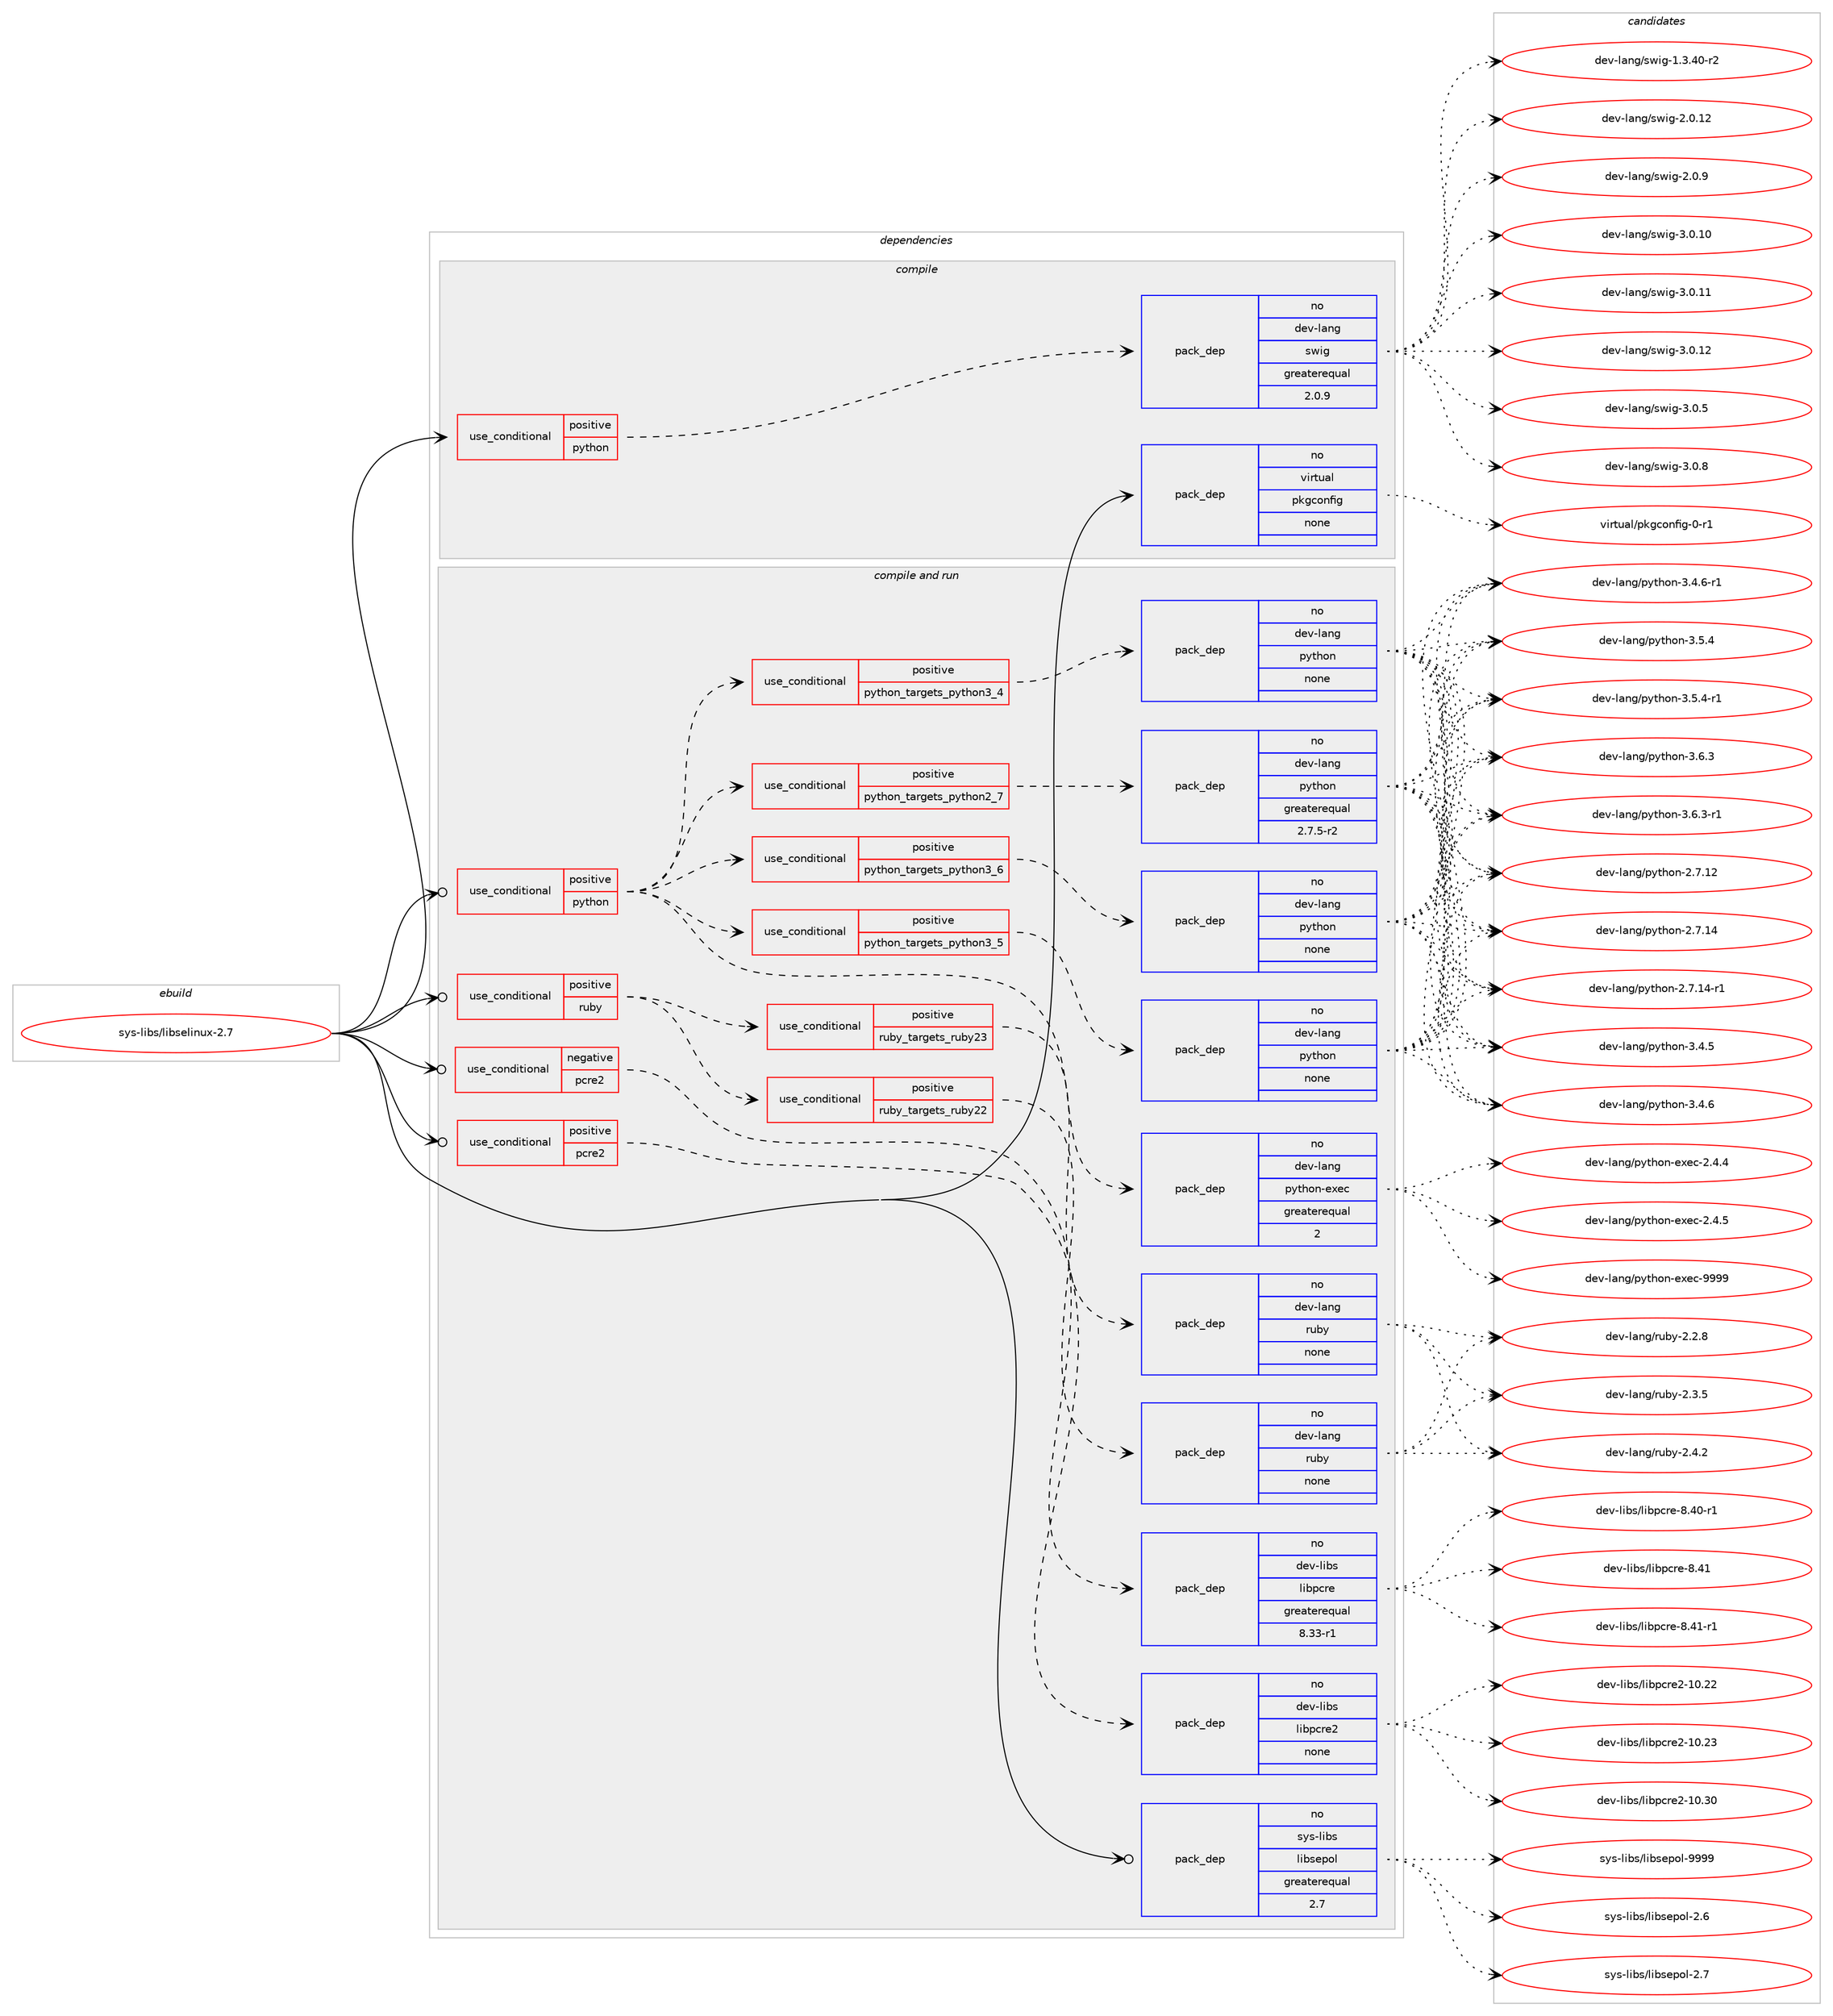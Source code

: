 digraph prolog {

# *************
# Graph options
# *************

newrank=true;
concentrate=true;
compound=true;
graph [rankdir=LR,fontname=Helvetica,fontsize=10,ranksep=1.5];#, ranksep=2.5, nodesep=0.2];
edge  [arrowhead=vee];
node  [fontname=Helvetica,fontsize=10];

# **********
# The ebuild
# **********

subgraph cluster_leftcol {
color=gray;
rank=same;
label=<<i>ebuild</i>>;
id [label="sys-libs/libselinux-2.7", color=red, width=4, href="../sys-libs/libselinux-2.7.svg"];
}

# ****************
# The dependencies
# ****************

subgraph cluster_midcol {
color=gray;
label=<<i>dependencies</i>>;
subgraph cluster_compile {
fillcolor="#eeeeee";
style=filled;
label=<<i>compile</i>>;
subgraph cond886 {
dependency7302 [label=<<TABLE BORDER="0" CELLBORDER="1" CELLSPACING="0" CELLPADDING="4"><TR><TD ROWSPAN="3" CELLPADDING="10">use_conditional</TD></TR><TR><TD>positive</TD></TR><TR><TD>python</TD></TR></TABLE>>, shape=none, color=red];
subgraph pack6376 {
dependency7303 [label=<<TABLE BORDER="0" CELLBORDER="1" CELLSPACING="0" CELLPADDING="4" WIDTH="220"><TR><TD ROWSPAN="6" CELLPADDING="30">pack_dep</TD></TR><TR><TD WIDTH="110">no</TD></TR><TR><TD>dev-lang</TD></TR><TR><TD>swig</TD></TR><TR><TD>greaterequal</TD></TR><TR><TD>2.0.9</TD></TR></TABLE>>, shape=none, color=blue];
}
dependency7302:e -> dependency7303:w [weight=20,style="dashed",arrowhead="vee"];
}
id:e -> dependency7302:w [weight=20,style="solid",arrowhead="vee"];
subgraph pack6377 {
dependency7304 [label=<<TABLE BORDER="0" CELLBORDER="1" CELLSPACING="0" CELLPADDING="4" WIDTH="220"><TR><TD ROWSPAN="6" CELLPADDING="30">pack_dep</TD></TR><TR><TD WIDTH="110">no</TD></TR><TR><TD>virtual</TD></TR><TR><TD>pkgconfig</TD></TR><TR><TD>none</TD></TR><TR><TD></TD></TR></TABLE>>, shape=none, color=blue];
}
id:e -> dependency7304:w [weight=20,style="solid",arrowhead="vee"];
}
subgraph cluster_compileandrun {
fillcolor="#eeeeee";
style=filled;
label=<<i>compile and run</i>>;
subgraph cond887 {
dependency7305 [label=<<TABLE BORDER="0" CELLBORDER="1" CELLSPACING="0" CELLPADDING="4"><TR><TD ROWSPAN="3" CELLPADDING="10">use_conditional</TD></TR><TR><TD>negative</TD></TR><TR><TD>pcre2</TD></TR></TABLE>>, shape=none, color=red];
subgraph pack6378 {
dependency7306 [label=<<TABLE BORDER="0" CELLBORDER="1" CELLSPACING="0" CELLPADDING="4" WIDTH="220"><TR><TD ROWSPAN="6" CELLPADDING="30">pack_dep</TD></TR><TR><TD WIDTH="110">no</TD></TR><TR><TD>dev-libs</TD></TR><TR><TD>libpcre</TD></TR><TR><TD>greaterequal</TD></TR><TR><TD>8.33-r1</TD></TR></TABLE>>, shape=none, color=blue];
}
dependency7305:e -> dependency7306:w [weight=20,style="dashed",arrowhead="vee"];
}
id:e -> dependency7305:w [weight=20,style="solid",arrowhead="odotvee"];
subgraph cond888 {
dependency7307 [label=<<TABLE BORDER="0" CELLBORDER="1" CELLSPACING="0" CELLPADDING="4"><TR><TD ROWSPAN="3" CELLPADDING="10">use_conditional</TD></TR><TR><TD>positive</TD></TR><TR><TD>pcre2</TD></TR></TABLE>>, shape=none, color=red];
subgraph pack6379 {
dependency7308 [label=<<TABLE BORDER="0" CELLBORDER="1" CELLSPACING="0" CELLPADDING="4" WIDTH="220"><TR><TD ROWSPAN="6" CELLPADDING="30">pack_dep</TD></TR><TR><TD WIDTH="110">no</TD></TR><TR><TD>dev-libs</TD></TR><TR><TD>libpcre2</TD></TR><TR><TD>none</TD></TR><TR><TD></TD></TR></TABLE>>, shape=none, color=blue];
}
dependency7307:e -> dependency7308:w [weight=20,style="dashed",arrowhead="vee"];
}
id:e -> dependency7307:w [weight=20,style="solid",arrowhead="odotvee"];
subgraph cond889 {
dependency7309 [label=<<TABLE BORDER="0" CELLBORDER="1" CELLSPACING="0" CELLPADDING="4"><TR><TD ROWSPAN="3" CELLPADDING="10">use_conditional</TD></TR><TR><TD>positive</TD></TR><TR><TD>python</TD></TR></TABLE>>, shape=none, color=red];
subgraph cond890 {
dependency7310 [label=<<TABLE BORDER="0" CELLBORDER="1" CELLSPACING="0" CELLPADDING="4"><TR><TD ROWSPAN="3" CELLPADDING="10">use_conditional</TD></TR><TR><TD>positive</TD></TR><TR><TD>python_targets_python2_7</TD></TR></TABLE>>, shape=none, color=red];
subgraph pack6380 {
dependency7311 [label=<<TABLE BORDER="0" CELLBORDER="1" CELLSPACING="0" CELLPADDING="4" WIDTH="220"><TR><TD ROWSPAN="6" CELLPADDING="30">pack_dep</TD></TR><TR><TD WIDTH="110">no</TD></TR><TR><TD>dev-lang</TD></TR><TR><TD>python</TD></TR><TR><TD>greaterequal</TD></TR><TR><TD>2.7.5-r2</TD></TR></TABLE>>, shape=none, color=blue];
}
dependency7310:e -> dependency7311:w [weight=20,style="dashed",arrowhead="vee"];
}
dependency7309:e -> dependency7310:w [weight=20,style="dashed",arrowhead="vee"];
subgraph cond891 {
dependency7312 [label=<<TABLE BORDER="0" CELLBORDER="1" CELLSPACING="0" CELLPADDING="4"><TR><TD ROWSPAN="3" CELLPADDING="10">use_conditional</TD></TR><TR><TD>positive</TD></TR><TR><TD>python_targets_python3_4</TD></TR></TABLE>>, shape=none, color=red];
subgraph pack6381 {
dependency7313 [label=<<TABLE BORDER="0" CELLBORDER="1" CELLSPACING="0" CELLPADDING="4" WIDTH="220"><TR><TD ROWSPAN="6" CELLPADDING="30">pack_dep</TD></TR><TR><TD WIDTH="110">no</TD></TR><TR><TD>dev-lang</TD></TR><TR><TD>python</TD></TR><TR><TD>none</TD></TR><TR><TD></TD></TR></TABLE>>, shape=none, color=blue];
}
dependency7312:e -> dependency7313:w [weight=20,style="dashed",arrowhead="vee"];
}
dependency7309:e -> dependency7312:w [weight=20,style="dashed",arrowhead="vee"];
subgraph cond892 {
dependency7314 [label=<<TABLE BORDER="0" CELLBORDER="1" CELLSPACING="0" CELLPADDING="4"><TR><TD ROWSPAN="3" CELLPADDING="10">use_conditional</TD></TR><TR><TD>positive</TD></TR><TR><TD>python_targets_python3_5</TD></TR></TABLE>>, shape=none, color=red];
subgraph pack6382 {
dependency7315 [label=<<TABLE BORDER="0" CELLBORDER="1" CELLSPACING="0" CELLPADDING="4" WIDTH="220"><TR><TD ROWSPAN="6" CELLPADDING="30">pack_dep</TD></TR><TR><TD WIDTH="110">no</TD></TR><TR><TD>dev-lang</TD></TR><TR><TD>python</TD></TR><TR><TD>none</TD></TR><TR><TD></TD></TR></TABLE>>, shape=none, color=blue];
}
dependency7314:e -> dependency7315:w [weight=20,style="dashed",arrowhead="vee"];
}
dependency7309:e -> dependency7314:w [weight=20,style="dashed",arrowhead="vee"];
subgraph cond893 {
dependency7316 [label=<<TABLE BORDER="0" CELLBORDER="1" CELLSPACING="0" CELLPADDING="4"><TR><TD ROWSPAN="3" CELLPADDING="10">use_conditional</TD></TR><TR><TD>positive</TD></TR><TR><TD>python_targets_python3_6</TD></TR></TABLE>>, shape=none, color=red];
subgraph pack6383 {
dependency7317 [label=<<TABLE BORDER="0" CELLBORDER="1" CELLSPACING="0" CELLPADDING="4" WIDTH="220"><TR><TD ROWSPAN="6" CELLPADDING="30">pack_dep</TD></TR><TR><TD WIDTH="110">no</TD></TR><TR><TD>dev-lang</TD></TR><TR><TD>python</TD></TR><TR><TD>none</TD></TR><TR><TD></TD></TR></TABLE>>, shape=none, color=blue];
}
dependency7316:e -> dependency7317:w [weight=20,style="dashed",arrowhead="vee"];
}
dependency7309:e -> dependency7316:w [weight=20,style="dashed",arrowhead="vee"];
subgraph pack6384 {
dependency7318 [label=<<TABLE BORDER="0" CELLBORDER="1" CELLSPACING="0" CELLPADDING="4" WIDTH="220"><TR><TD ROWSPAN="6" CELLPADDING="30">pack_dep</TD></TR><TR><TD WIDTH="110">no</TD></TR><TR><TD>dev-lang</TD></TR><TR><TD>python-exec</TD></TR><TR><TD>greaterequal</TD></TR><TR><TD>2</TD></TR></TABLE>>, shape=none, color=blue];
}
dependency7309:e -> dependency7318:w [weight=20,style="dashed",arrowhead="vee"];
}
id:e -> dependency7309:w [weight=20,style="solid",arrowhead="odotvee"];
subgraph cond894 {
dependency7319 [label=<<TABLE BORDER="0" CELLBORDER="1" CELLSPACING="0" CELLPADDING="4"><TR><TD ROWSPAN="3" CELLPADDING="10">use_conditional</TD></TR><TR><TD>positive</TD></TR><TR><TD>ruby</TD></TR></TABLE>>, shape=none, color=red];
subgraph cond895 {
dependency7320 [label=<<TABLE BORDER="0" CELLBORDER="1" CELLSPACING="0" CELLPADDING="4"><TR><TD ROWSPAN="3" CELLPADDING="10">use_conditional</TD></TR><TR><TD>positive</TD></TR><TR><TD>ruby_targets_ruby22</TD></TR></TABLE>>, shape=none, color=red];
subgraph pack6385 {
dependency7321 [label=<<TABLE BORDER="0" CELLBORDER="1" CELLSPACING="0" CELLPADDING="4" WIDTH="220"><TR><TD ROWSPAN="6" CELLPADDING="30">pack_dep</TD></TR><TR><TD WIDTH="110">no</TD></TR><TR><TD>dev-lang</TD></TR><TR><TD>ruby</TD></TR><TR><TD>none</TD></TR><TR><TD></TD></TR></TABLE>>, shape=none, color=blue];
}
dependency7320:e -> dependency7321:w [weight=20,style="dashed",arrowhead="vee"];
}
dependency7319:e -> dependency7320:w [weight=20,style="dashed",arrowhead="vee"];
subgraph cond896 {
dependency7322 [label=<<TABLE BORDER="0" CELLBORDER="1" CELLSPACING="0" CELLPADDING="4"><TR><TD ROWSPAN="3" CELLPADDING="10">use_conditional</TD></TR><TR><TD>positive</TD></TR><TR><TD>ruby_targets_ruby23</TD></TR></TABLE>>, shape=none, color=red];
subgraph pack6386 {
dependency7323 [label=<<TABLE BORDER="0" CELLBORDER="1" CELLSPACING="0" CELLPADDING="4" WIDTH="220"><TR><TD ROWSPAN="6" CELLPADDING="30">pack_dep</TD></TR><TR><TD WIDTH="110">no</TD></TR><TR><TD>dev-lang</TD></TR><TR><TD>ruby</TD></TR><TR><TD>none</TD></TR><TR><TD></TD></TR></TABLE>>, shape=none, color=blue];
}
dependency7322:e -> dependency7323:w [weight=20,style="dashed",arrowhead="vee"];
}
dependency7319:e -> dependency7322:w [weight=20,style="dashed",arrowhead="vee"];
}
id:e -> dependency7319:w [weight=20,style="solid",arrowhead="odotvee"];
subgraph pack6387 {
dependency7324 [label=<<TABLE BORDER="0" CELLBORDER="1" CELLSPACING="0" CELLPADDING="4" WIDTH="220"><TR><TD ROWSPAN="6" CELLPADDING="30">pack_dep</TD></TR><TR><TD WIDTH="110">no</TD></TR><TR><TD>sys-libs</TD></TR><TR><TD>libsepol</TD></TR><TR><TD>greaterequal</TD></TR><TR><TD>2.7</TD></TR></TABLE>>, shape=none, color=blue];
}
id:e -> dependency7324:w [weight=20,style="solid",arrowhead="odotvee"];
}
subgraph cluster_run {
fillcolor="#eeeeee";
style=filled;
label=<<i>run</i>>;
}
}

# **************
# The candidates
# **************

subgraph cluster_choices {
rank=same;
color=gray;
label=<<i>candidates</i>>;

subgraph choice6376 {
color=black;
nodesep=1;
choice100101118451089711010347115119105103454946514652484511450 [label="dev-lang/swig-1.3.40-r2", color=red, width=4,href="../dev-lang/swig-1.3.40-r2.svg"];
choice10010111845108971101034711511910510345504648464950 [label="dev-lang/swig-2.0.12", color=red, width=4,href="../dev-lang/swig-2.0.12.svg"];
choice100101118451089711010347115119105103455046484657 [label="dev-lang/swig-2.0.9", color=red, width=4,href="../dev-lang/swig-2.0.9.svg"];
choice10010111845108971101034711511910510345514648464948 [label="dev-lang/swig-3.0.10", color=red, width=4,href="../dev-lang/swig-3.0.10.svg"];
choice10010111845108971101034711511910510345514648464949 [label="dev-lang/swig-3.0.11", color=red, width=4,href="../dev-lang/swig-3.0.11.svg"];
choice10010111845108971101034711511910510345514648464950 [label="dev-lang/swig-3.0.12", color=red, width=4,href="../dev-lang/swig-3.0.12.svg"];
choice100101118451089711010347115119105103455146484653 [label="dev-lang/swig-3.0.5", color=red, width=4,href="../dev-lang/swig-3.0.5.svg"];
choice100101118451089711010347115119105103455146484656 [label="dev-lang/swig-3.0.8", color=red, width=4,href="../dev-lang/swig-3.0.8.svg"];
dependency7303:e -> choice100101118451089711010347115119105103454946514652484511450:w [style=dotted,weight="100"];
dependency7303:e -> choice10010111845108971101034711511910510345504648464950:w [style=dotted,weight="100"];
dependency7303:e -> choice100101118451089711010347115119105103455046484657:w [style=dotted,weight="100"];
dependency7303:e -> choice10010111845108971101034711511910510345514648464948:w [style=dotted,weight="100"];
dependency7303:e -> choice10010111845108971101034711511910510345514648464949:w [style=dotted,weight="100"];
dependency7303:e -> choice10010111845108971101034711511910510345514648464950:w [style=dotted,weight="100"];
dependency7303:e -> choice100101118451089711010347115119105103455146484653:w [style=dotted,weight="100"];
dependency7303:e -> choice100101118451089711010347115119105103455146484656:w [style=dotted,weight="100"];
}
subgraph choice6377 {
color=black;
nodesep=1;
choice11810511411611797108471121071039911111010210510345484511449 [label="virtual/pkgconfig-0-r1", color=red, width=4,href="../virtual/pkgconfig-0-r1.svg"];
dependency7304:e -> choice11810511411611797108471121071039911111010210510345484511449:w [style=dotted,weight="100"];
}
subgraph choice6378 {
color=black;
nodesep=1;
choice100101118451081059811547108105981129911410145564652484511449 [label="dev-libs/libpcre-8.40-r1", color=red, width=4,href="../dev-libs/libpcre-8.40-r1.svg"];
choice10010111845108105981154710810598112991141014556465249 [label="dev-libs/libpcre-8.41", color=red, width=4,href="../dev-libs/libpcre-8.41.svg"];
choice100101118451081059811547108105981129911410145564652494511449 [label="dev-libs/libpcre-8.41-r1", color=red, width=4,href="../dev-libs/libpcre-8.41-r1.svg"];
dependency7306:e -> choice100101118451081059811547108105981129911410145564652484511449:w [style=dotted,weight="100"];
dependency7306:e -> choice10010111845108105981154710810598112991141014556465249:w [style=dotted,weight="100"];
dependency7306:e -> choice100101118451081059811547108105981129911410145564652494511449:w [style=dotted,weight="100"];
}
subgraph choice6379 {
color=black;
nodesep=1;
choice100101118451081059811547108105981129911410150454948465050 [label="dev-libs/libpcre2-10.22", color=red, width=4,href="../dev-libs/libpcre2-10.22.svg"];
choice100101118451081059811547108105981129911410150454948465051 [label="dev-libs/libpcre2-10.23", color=red, width=4,href="../dev-libs/libpcre2-10.23.svg"];
choice100101118451081059811547108105981129911410150454948465148 [label="dev-libs/libpcre2-10.30", color=red, width=4,href="../dev-libs/libpcre2-10.30.svg"];
dependency7308:e -> choice100101118451081059811547108105981129911410150454948465050:w [style=dotted,weight="100"];
dependency7308:e -> choice100101118451081059811547108105981129911410150454948465051:w [style=dotted,weight="100"];
dependency7308:e -> choice100101118451081059811547108105981129911410150454948465148:w [style=dotted,weight="100"];
}
subgraph choice6380 {
color=black;
nodesep=1;
choice10010111845108971101034711212111610411111045504655464950 [label="dev-lang/python-2.7.12", color=red, width=4,href="../dev-lang/python-2.7.12.svg"];
choice10010111845108971101034711212111610411111045504655464952 [label="dev-lang/python-2.7.14", color=red, width=4,href="../dev-lang/python-2.7.14.svg"];
choice100101118451089711010347112121116104111110455046554649524511449 [label="dev-lang/python-2.7.14-r1", color=red, width=4,href="../dev-lang/python-2.7.14-r1.svg"];
choice100101118451089711010347112121116104111110455146524653 [label="dev-lang/python-3.4.5", color=red, width=4,href="../dev-lang/python-3.4.5.svg"];
choice100101118451089711010347112121116104111110455146524654 [label="dev-lang/python-3.4.6", color=red, width=4,href="../dev-lang/python-3.4.6.svg"];
choice1001011184510897110103471121211161041111104551465246544511449 [label="dev-lang/python-3.4.6-r1", color=red, width=4,href="../dev-lang/python-3.4.6-r1.svg"];
choice100101118451089711010347112121116104111110455146534652 [label="dev-lang/python-3.5.4", color=red, width=4,href="../dev-lang/python-3.5.4.svg"];
choice1001011184510897110103471121211161041111104551465346524511449 [label="dev-lang/python-3.5.4-r1", color=red, width=4,href="../dev-lang/python-3.5.4-r1.svg"];
choice100101118451089711010347112121116104111110455146544651 [label="dev-lang/python-3.6.3", color=red, width=4,href="../dev-lang/python-3.6.3.svg"];
choice1001011184510897110103471121211161041111104551465446514511449 [label="dev-lang/python-3.6.3-r1", color=red, width=4,href="../dev-lang/python-3.6.3-r1.svg"];
dependency7311:e -> choice10010111845108971101034711212111610411111045504655464950:w [style=dotted,weight="100"];
dependency7311:e -> choice10010111845108971101034711212111610411111045504655464952:w [style=dotted,weight="100"];
dependency7311:e -> choice100101118451089711010347112121116104111110455046554649524511449:w [style=dotted,weight="100"];
dependency7311:e -> choice100101118451089711010347112121116104111110455146524653:w [style=dotted,weight="100"];
dependency7311:e -> choice100101118451089711010347112121116104111110455146524654:w [style=dotted,weight="100"];
dependency7311:e -> choice1001011184510897110103471121211161041111104551465246544511449:w [style=dotted,weight="100"];
dependency7311:e -> choice100101118451089711010347112121116104111110455146534652:w [style=dotted,weight="100"];
dependency7311:e -> choice1001011184510897110103471121211161041111104551465346524511449:w [style=dotted,weight="100"];
dependency7311:e -> choice100101118451089711010347112121116104111110455146544651:w [style=dotted,weight="100"];
dependency7311:e -> choice1001011184510897110103471121211161041111104551465446514511449:w [style=dotted,weight="100"];
}
subgraph choice6381 {
color=black;
nodesep=1;
choice10010111845108971101034711212111610411111045504655464950 [label="dev-lang/python-2.7.12", color=red, width=4,href="../dev-lang/python-2.7.12.svg"];
choice10010111845108971101034711212111610411111045504655464952 [label="dev-lang/python-2.7.14", color=red, width=4,href="../dev-lang/python-2.7.14.svg"];
choice100101118451089711010347112121116104111110455046554649524511449 [label="dev-lang/python-2.7.14-r1", color=red, width=4,href="../dev-lang/python-2.7.14-r1.svg"];
choice100101118451089711010347112121116104111110455146524653 [label="dev-lang/python-3.4.5", color=red, width=4,href="../dev-lang/python-3.4.5.svg"];
choice100101118451089711010347112121116104111110455146524654 [label="dev-lang/python-3.4.6", color=red, width=4,href="../dev-lang/python-3.4.6.svg"];
choice1001011184510897110103471121211161041111104551465246544511449 [label="dev-lang/python-3.4.6-r1", color=red, width=4,href="../dev-lang/python-3.4.6-r1.svg"];
choice100101118451089711010347112121116104111110455146534652 [label="dev-lang/python-3.5.4", color=red, width=4,href="../dev-lang/python-3.5.4.svg"];
choice1001011184510897110103471121211161041111104551465346524511449 [label="dev-lang/python-3.5.4-r1", color=red, width=4,href="../dev-lang/python-3.5.4-r1.svg"];
choice100101118451089711010347112121116104111110455146544651 [label="dev-lang/python-3.6.3", color=red, width=4,href="../dev-lang/python-3.6.3.svg"];
choice1001011184510897110103471121211161041111104551465446514511449 [label="dev-lang/python-3.6.3-r1", color=red, width=4,href="../dev-lang/python-3.6.3-r1.svg"];
dependency7313:e -> choice10010111845108971101034711212111610411111045504655464950:w [style=dotted,weight="100"];
dependency7313:e -> choice10010111845108971101034711212111610411111045504655464952:w [style=dotted,weight="100"];
dependency7313:e -> choice100101118451089711010347112121116104111110455046554649524511449:w [style=dotted,weight="100"];
dependency7313:e -> choice100101118451089711010347112121116104111110455146524653:w [style=dotted,weight="100"];
dependency7313:e -> choice100101118451089711010347112121116104111110455146524654:w [style=dotted,weight="100"];
dependency7313:e -> choice1001011184510897110103471121211161041111104551465246544511449:w [style=dotted,weight="100"];
dependency7313:e -> choice100101118451089711010347112121116104111110455146534652:w [style=dotted,weight="100"];
dependency7313:e -> choice1001011184510897110103471121211161041111104551465346524511449:w [style=dotted,weight="100"];
dependency7313:e -> choice100101118451089711010347112121116104111110455146544651:w [style=dotted,weight="100"];
dependency7313:e -> choice1001011184510897110103471121211161041111104551465446514511449:w [style=dotted,weight="100"];
}
subgraph choice6382 {
color=black;
nodesep=1;
choice10010111845108971101034711212111610411111045504655464950 [label="dev-lang/python-2.7.12", color=red, width=4,href="../dev-lang/python-2.7.12.svg"];
choice10010111845108971101034711212111610411111045504655464952 [label="dev-lang/python-2.7.14", color=red, width=4,href="../dev-lang/python-2.7.14.svg"];
choice100101118451089711010347112121116104111110455046554649524511449 [label="dev-lang/python-2.7.14-r1", color=red, width=4,href="../dev-lang/python-2.7.14-r1.svg"];
choice100101118451089711010347112121116104111110455146524653 [label="dev-lang/python-3.4.5", color=red, width=4,href="../dev-lang/python-3.4.5.svg"];
choice100101118451089711010347112121116104111110455146524654 [label="dev-lang/python-3.4.6", color=red, width=4,href="../dev-lang/python-3.4.6.svg"];
choice1001011184510897110103471121211161041111104551465246544511449 [label="dev-lang/python-3.4.6-r1", color=red, width=4,href="../dev-lang/python-3.4.6-r1.svg"];
choice100101118451089711010347112121116104111110455146534652 [label="dev-lang/python-3.5.4", color=red, width=4,href="../dev-lang/python-3.5.4.svg"];
choice1001011184510897110103471121211161041111104551465346524511449 [label="dev-lang/python-3.5.4-r1", color=red, width=4,href="../dev-lang/python-3.5.4-r1.svg"];
choice100101118451089711010347112121116104111110455146544651 [label="dev-lang/python-3.6.3", color=red, width=4,href="../dev-lang/python-3.6.3.svg"];
choice1001011184510897110103471121211161041111104551465446514511449 [label="dev-lang/python-3.6.3-r1", color=red, width=4,href="../dev-lang/python-3.6.3-r1.svg"];
dependency7315:e -> choice10010111845108971101034711212111610411111045504655464950:w [style=dotted,weight="100"];
dependency7315:e -> choice10010111845108971101034711212111610411111045504655464952:w [style=dotted,weight="100"];
dependency7315:e -> choice100101118451089711010347112121116104111110455046554649524511449:w [style=dotted,weight="100"];
dependency7315:e -> choice100101118451089711010347112121116104111110455146524653:w [style=dotted,weight="100"];
dependency7315:e -> choice100101118451089711010347112121116104111110455146524654:w [style=dotted,weight="100"];
dependency7315:e -> choice1001011184510897110103471121211161041111104551465246544511449:w [style=dotted,weight="100"];
dependency7315:e -> choice100101118451089711010347112121116104111110455146534652:w [style=dotted,weight="100"];
dependency7315:e -> choice1001011184510897110103471121211161041111104551465346524511449:w [style=dotted,weight="100"];
dependency7315:e -> choice100101118451089711010347112121116104111110455146544651:w [style=dotted,weight="100"];
dependency7315:e -> choice1001011184510897110103471121211161041111104551465446514511449:w [style=dotted,weight="100"];
}
subgraph choice6383 {
color=black;
nodesep=1;
choice10010111845108971101034711212111610411111045504655464950 [label="dev-lang/python-2.7.12", color=red, width=4,href="../dev-lang/python-2.7.12.svg"];
choice10010111845108971101034711212111610411111045504655464952 [label="dev-lang/python-2.7.14", color=red, width=4,href="../dev-lang/python-2.7.14.svg"];
choice100101118451089711010347112121116104111110455046554649524511449 [label="dev-lang/python-2.7.14-r1", color=red, width=4,href="../dev-lang/python-2.7.14-r1.svg"];
choice100101118451089711010347112121116104111110455146524653 [label="dev-lang/python-3.4.5", color=red, width=4,href="../dev-lang/python-3.4.5.svg"];
choice100101118451089711010347112121116104111110455146524654 [label="dev-lang/python-3.4.6", color=red, width=4,href="../dev-lang/python-3.4.6.svg"];
choice1001011184510897110103471121211161041111104551465246544511449 [label="dev-lang/python-3.4.6-r1", color=red, width=4,href="../dev-lang/python-3.4.6-r1.svg"];
choice100101118451089711010347112121116104111110455146534652 [label="dev-lang/python-3.5.4", color=red, width=4,href="../dev-lang/python-3.5.4.svg"];
choice1001011184510897110103471121211161041111104551465346524511449 [label="dev-lang/python-3.5.4-r1", color=red, width=4,href="../dev-lang/python-3.5.4-r1.svg"];
choice100101118451089711010347112121116104111110455146544651 [label="dev-lang/python-3.6.3", color=red, width=4,href="../dev-lang/python-3.6.3.svg"];
choice1001011184510897110103471121211161041111104551465446514511449 [label="dev-lang/python-3.6.3-r1", color=red, width=4,href="../dev-lang/python-3.6.3-r1.svg"];
dependency7317:e -> choice10010111845108971101034711212111610411111045504655464950:w [style=dotted,weight="100"];
dependency7317:e -> choice10010111845108971101034711212111610411111045504655464952:w [style=dotted,weight="100"];
dependency7317:e -> choice100101118451089711010347112121116104111110455046554649524511449:w [style=dotted,weight="100"];
dependency7317:e -> choice100101118451089711010347112121116104111110455146524653:w [style=dotted,weight="100"];
dependency7317:e -> choice100101118451089711010347112121116104111110455146524654:w [style=dotted,weight="100"];
dependency7317:e -> choice1001011184510897110103471121211161041111104551465246544511449:w [style=dotted,weight="100"];
dependency7317:e -> choice100101118451089711010347112121116104111110455146534652:w [style=dotted,weight="100"];
dependency7317:e -> choice1001011184510897110103471121211161041111104551465346524511449:w [style=dotted,weight="100"];
dependency7317:e -> choice100101118451089711010347112121116104111110455146544651:w [style=dotted,weight="100"];
dependency7317:e -> choice1001011184510897110103471121211161041111104551465446514511449:w [style=dotted,weight="100"];
}
subgraph choice6384 {
color=black;
nodesep=1;
choice1001011184510897110103471121211161041111104510112010199455046524652 [label="dev-lang/python-exec-2.4.4", color=red, width=4,href="../dev-lang/python-exec-2.4.4.svg"];
choice1001011184510897110103471121211161041111104510112010199455046524653 [label="dev-lang/python-exec-2.4.5", color=red, width=4,href="../dev-lang/python-exec-2.4.5.svg"];
choice10010111845108971101034711212111610411111045101120101994557575757 [label="dev-lang/python-exec-9999", color=red, width=4,href="../dev-lang/python-exec-9999.svg"];
dependency7318:e -> choice1001011184510897110103471121211161041111104510112010199455046524652:w [style=dotted,weight="100"];
dependency7318:e -> choice1001011184510897110103471121211161041111104510112010199455046524653:w [style=dotted,weight="100"];
dependency7318:e -> choice10010111845108971101034711212111610411111045101120101994557575757:w [style=dotted,weight="100"];
}
subgraph choice6385 {
color=black;
nodesep=1;
choice10010111845108971101034711411798121455046504656 [label="dev-lang/ruby-2.2.8", color=red, width=4,href="../dev-lang/ruby-2.2.8.svg"];
choice10010111845108971101034711411798121455046514653 [label="dev-lang/ruby-2.3.5", color=red, width=4,href="../dev-lang/ruby-2.3.5.svg"];
choice10010111845108971101034711411798121455046524650 [label="dev-lang/ruby-2.4.2", color=red, width=4,href="../dev-lang/ruby-2.4.2.svg"];
dependency7321:e -> choice10010111845108971101034711411798121455046504656:w [style=dotted,weight="100"];
dependency7321:e -> choice10010111845108971101034711411798121455046514653:w [style=dotted,weight="100"];
dependency7321:e -> choice10010111845108971101034711411798121455046524650:w [style=dotted,weight="100"];
}
subgraph choice6386 {
color=black;
nodesep=1;
choice10010111845108971101034711411798121455046504656 [label="dev-lang/ruby-2.2.8", color=red, width=4,href="../dev-lang/ruby-2.2.8.svg"];
choice10010111845108971101034711411798121455046514653 [label="dev-lang/ruby-2.3.5", color=red, width=4,href="../dev-lang/ruby-2.3.5.svg"];
choice10010111845108971101034711411798121455046524650 [label="dev-lang/ruby-2.4.2", color=red, width=4,href="../dev-lang/ruby-2.4.2.svg"];
dependency7323:e -> choice10010111845108971101034711411798121455046504656:w [style=dotted,weight="100"];
dependency7323:e -> choice10010111845108971101034711411798121455046514653:w [style=dotted,weight="100"];
dependency7323:e -> choice10010111845108971101034711411798121455046524650:w [style=dotted,weight="100"];
}
subgraph choice6387 {
color=black;
nodesep=1;
choice1151211154510810598115471081059811510111211110845504654 [label="sys-libs/libsepol-2.6", color=red, width=4,href="../sys-libs/libsepol-2.6.svg"];
choice1151211154510810598115471081059811510111211110845504655 [label="sys-libs/libsepol-2.7", color=red, width=4,href="../sys-libs/libsepol-2.7.svg"];
choice115121115451081059811547108105981151011121111084557575757 [label="sys-libs/libsepol-9999", color=red, width=4,href="../sys-libs/libsepol-9999.svg"];
dependency7324:e -> choice1151211154510810598115471081059811510111211110845504654:w [style=dotted,weight="100"];
dependency7324:e -> choice1151211154510810598115471081059811510111211110845504655:w [style=dotted,weight="100"];
dependency7324:e -> choice115121115451081059811547108105981151011121111084557575757:w [style=dotted,weight="100"];
}
}

}
